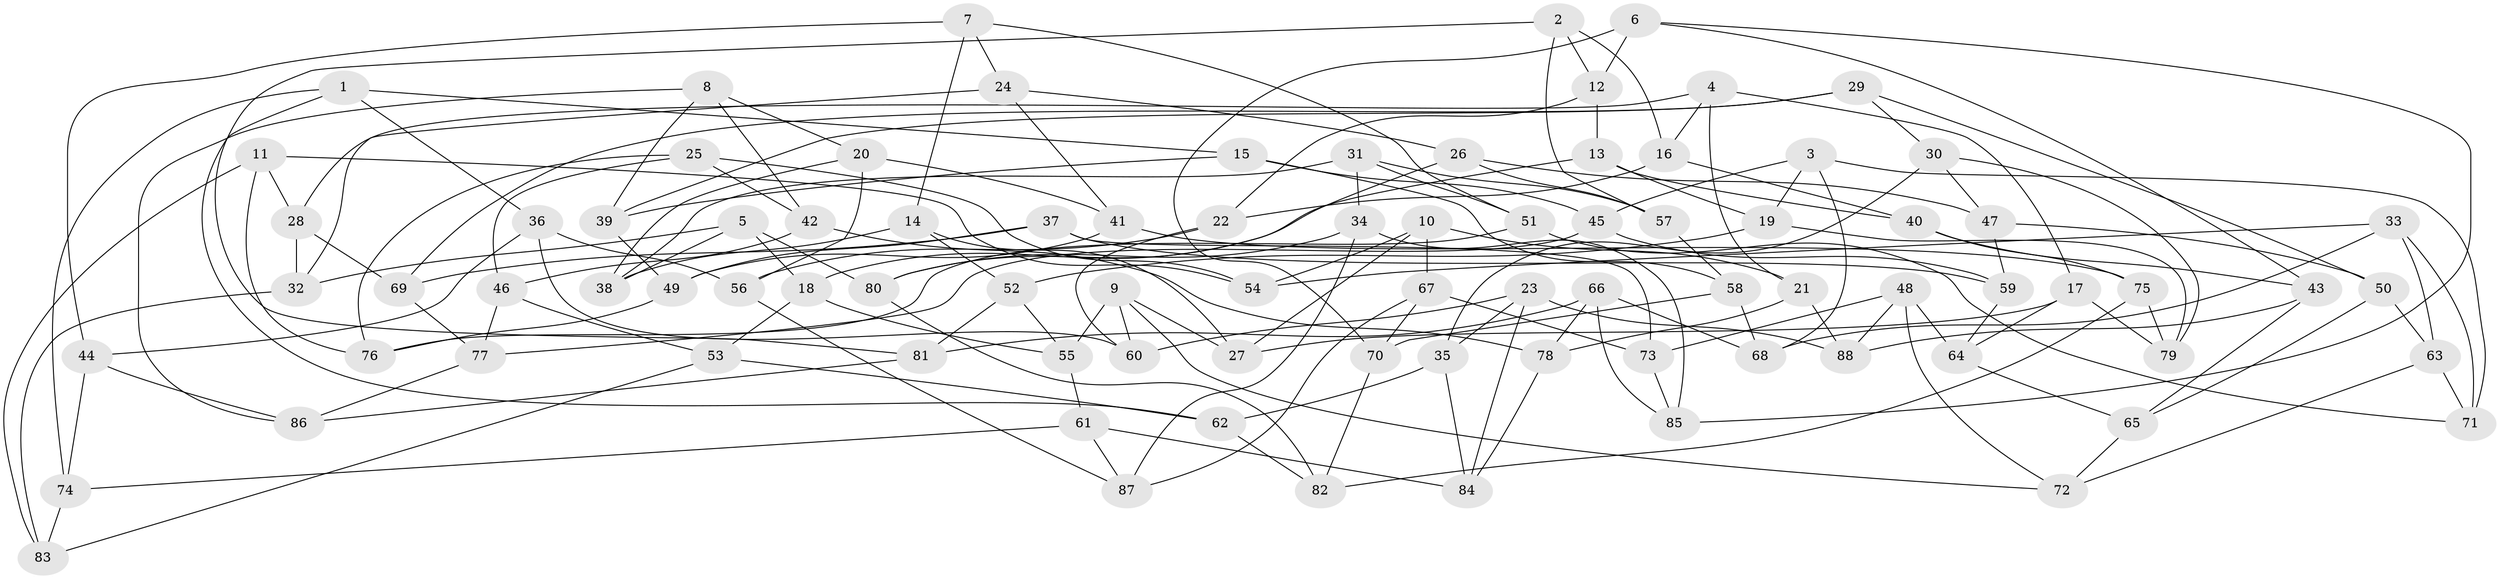 // Generated by graph-tools (version 1.1) at 2025/11/02/27/25 16:11:46]
// undirected, 88 vertices, 176 edges
graph export_dot {
graph [start="1"]
  node [color=gray90,style=filled];
  1;
  2;
  3;
  4;
  5;
  6;
  7;
  8;
  9;
  10;
  11;
  12;
  13;
  14;
  15;
  16;
  17;
  18;
  19;
  20;
  21;
  22;
  23;
  24;
  25;
  26;
  27;
  28;
  29;
  30;
  31;
  32;
  33;
  34;
  35;
  36;
  37;
  38;
  39;
  40;
  41;
  42;
  43;
  44;
  45;
  46;
  47;
  48;
  49;
  50;
  51;
  52;
  53;
  54;
  55;
  56;
  57;
  58;
  59;
  60;
  61;
  62;
  63;
  64;
  65;
  66;
  67;
  68;
  69;
  70;
  71;
  72;
  73;
  74;
  75;
  76;
  77;
  78;
  79;
  80;
  81;
  82;
  83;
  84;
  85;
  86;
  87;
  88;
  1 -- 62;
  1 -- 74;
  1 -- 15;
  1 -- 36;
  2 -- 12;
  2 -- 16;
  2 -- 81;
  2 -- 57;
  3 -- 68;
  3 -- 19;
  3 -- 45;
  3 -- 71;
  4 -- 17;
  4 -- 28;
  4 -- 16;
  4 -- 21;
  5 -- 32;
  5 -- 38;
  5 -- 18;
  5 -- 80;
  6 -- 70;
  6 -- 43;
  6 -- 12;
  6 -- 85;
  7 -- 44;
  7 -- 51;
  7 -- 14;
  7 -- 24;
  8 -- 39;
  8 -- 42;
  8 -- 20;
  8 -- 86;
  9 -- 27;
  9 -- 60;
  9 -- 72;
  9 -- 55;
  10 -- 67;
  10 -- 54;
  10 -- 21;
  10 -- 27;
  11 -- 76;
  11 -- 28;
  11 -- 54;
  11 -- 83;
  12 -- 22;
  12 -- 13;
  13 -- 18;
  13 -- 40;
  13 -- 19;
  14 -- 52;
  14 -- 38;
  14 -- 27;
  15 -- 45;
  15 -- 39;
  15 -- 58;
  16 -- 22;
  16 -- 40;
  17 -- 79;
  17 -- 27;
  17 -- 64;
  18 -- 55;
  18 -- 53;
  19 -- 52;
  19 -- 79;
  20 -- 41;
  20 -- 38;
  20 -- 56;
  21 -- 88;
  21 -- 78;
  22 -- 56;
  22 -- 60;
  23 -- 60;
  23 -- 84;
  23 -- 88;
  23 -- 35;
  24 -- 32;
  24 -- 26;
  24 -- 41;
  25 -- 76;
  25 -- 42;
  25 -- 54;
  25 -- 46;
  26 -- 80;
  26 -- 57;
  26 -- 47;
  28 -- 69;
  28 -- 32;
  29 -- 50;
  29 -- 39;
  29 -- 69;
  29 -- 30;
  30 -- 47;
  30 -- 79;
  30 -- 35;
  31 -- 57;
  31 -- 34;
  31 -- 38;
  31 -- 51;
  32 -- 83;
  33 -- 54;
  33 -- 68;
  33 -- 71;
  33 -- 63;
  34 -- 85;
  34 -- 80;
  34 -- 87;
  35 -- 62;
  35 -- 84;
  36 -- 44;
  36 -- 56;
  36 -- 60;
  37 -- 69;
  37 -- 73;
  37 -- 49;
  37 -- 59;
  39 -- 49;
  40 -- 75;
  40 -- 43;
  41 -- 75;
  41 -- 49;
  42 -- 46;
  42 -- 78;
  43 -- 88;
  43 -- 65;
  44 -- 86;
  44 -- 74;
  45 -- 59;
  45 -- 77;
  46 -- 77;
  46 -- 53;
  47 -- 50;
  47 -- 59;
  48 -- 64;
  48 -- 73;
  48 -- 72;
  48 -- 88;
  49 -- 76;
  50 -- 63;
  50 -- 65;
  51 -- 71;
  51 -- 76;
  52 -- 55;
  52 -- 81;
  53 -- 62;
  53 -- 83;
  55 -- 61;
  56 -- 87;
  57 -- 58;
  58 -- 70;
  58 -- 68;
  59 -- 64;
  61 -- 84;
  61 -- 87;
  61 -- 74;
  62 -- 82;
  63 -- 72;
  63 -- 71;
  64 -- 65;
  65 -- 72;
  66 -- 85;
  66 -- 81;
  66 -- 78;
  66 -- 68;
  67 -- 70;
  67 -- 73;
  67 -- 87;
  69 -- 77;
  70 -- 82;
  73 -- 85;
  74 -- 83;
  75 -- 79;
  75 -- 82;
  77 -- 86;
  78 -- 84;
  80 -- 82;
  81 -- 86;
}
